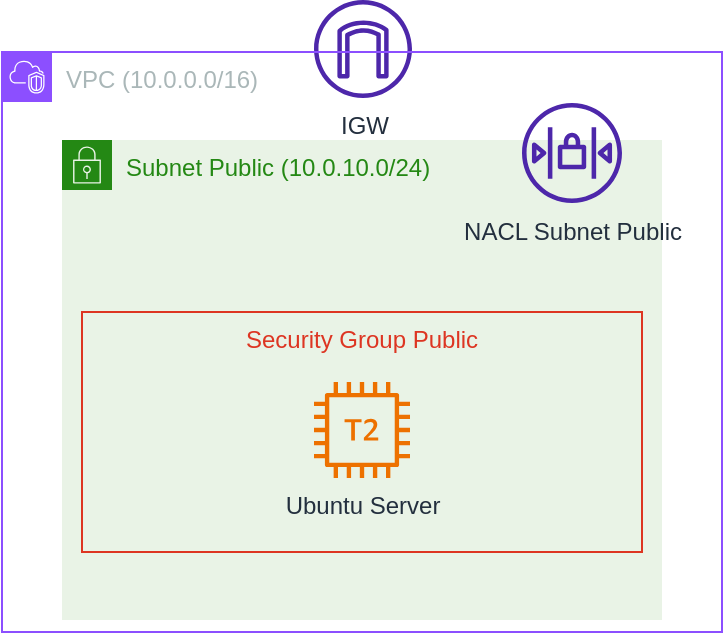 <mxfile version="24.7.7">
  <diagram id="c5abF-_XNL_onJw3WAh4" name="aws-test-env">
    <mxGraphModel dx="1019" dy="465" grid="1" gridSize="10" guides="1" tooltips="1" connect="1" arrows="1" fold="1" page="1" pageScale="1" pageWidth="850" pageHeight="1100" math="0" shadow="0">
      <root>
        <mxCell id="0" />
        <mxCell id="1" parent="0" />
        <mxCell id="o6Gz3im2fdCTrS6Oe6SJ-9" value="Subnet Public (10.0.10.0/24)" style="points=[[0,0],[0.25,0],[0.5,0],[0.75,0],[1,0],[1,0.25],[1,0.5],[1,0.75],[1,1],[0.75,1],[0.5,1],[0.25,1],[0,1],[0,0.75],[0,0.5],[0,0.25]];outlineConnect=0;gradientColor=none;html=1;whiteSpace=wrap;fontSize=12;fontStyle=0;container=0;pointerEvents=0;collapsible=0;recursiveResize=0;shape=mxgraph.aws4.group;grIcon=mxgraph.aws4.group_security_group;grStroke=0;strokeColor=#248814;fillColor=#E9F3E6;verticalAlign=top;align=left;spacingLeft=30;fontColor=#248814;dashed=0;" parent="1" vertex="1">
          <mxGeometry x="70" y="114" width="300" height="240" as="geometry" />
        </mxCell>
        <mxCell id="o6Gz3im2fdCTrS6Oe6SJ-11" value="Security Group Public" style="fillColor=none;strokeColor=#DD3522;verticalAlign=top;fontStyle=0;fontColor=#DD3522;" parent="1" vertex="1">
          <mxGeometry x="80" y="200" width="280" height="120" as="geometry" />
        </mxCell>
        <mxCell id="o6Gz3im2fdCTrS6Oe6SJ-19" value="IGW" style="sketch=0;outlineConnect=0;fontColor=#232F3E;gradientColor=none;fillColor=#4D27AA;strokeColor=none;dashed=0;verticalLabelPosition=bottom;verticalAlign=top;align=center;html=1;fontSize=12;fontStyle=0;aspect=fixed;pointerEvents=1;shape=mxgraph.aws4.internet_gateway;" parent="1" vertex="1">
          <mxGeometry x="196" y="44" width="49" height="49" as="geometry" />
        </mxCell>
        <mxCell id="o6Gz3im2fdCTrS6Oe6SJ-23" value="NACL Subnet Public" style="sketch=0;outlineConnect=0;fontColor=#232F3E;gradientColor=none;fillColor=#4D27AA;strokeColor=none;dashed=0;verticalLabelPosition=bottom;verticalAlign=top;align=center;html=1;fontSize=12;fontStyle=0;aspect=fixed;pointerEvents=1;shape=mxgraph.aws4.network_access_control_list;" parent="1" vertex="1">
          <mxGeometry x="300" y="95.5" width="50" height="50" as="geometry" />
        </mxCell>
        <mxCell id="qKJroP9AF9ZfG0M6uBY4-2" value="Ubuntu Server" style="sketch=0;outlineConnect=0;fontColor=#232F3E;gradientColor=none;fillColor=#ED7100;strokeColor=none;dashed=0;verticalLabelPosition=bottom;verticalAlign=top;align=center;html=1;fontSize=12;fontStyle=0;aspect=fixed;pointerEvents=1;shape=mxgraph.aws4.t2_instance;" parent="1" vertex="1">
          <mxGeometry x="196" y="235" width="48" height="48" as="geometry" />
        </mxCell>
        <mxCell id="qKJroP9AF9ZfG0M6uBY4-3" value="VPC (10.0.0.0/16)" style="points=[[0,0],[0.25,0],[0.5,0],[0.75,0],[1,0],[1,0.25],[1,0.5],[1,0.75],[1,1],[0.75,1],[0.5,1],[0.25,1],[0,1],[0,0.75],[0,0.5],[0,0.25]];outlineConnect=0;gradientColor=none;html=1;whiteSpace=wrap;fontSize=12;fontStyle=0;container=1;pointerEvents=0;collapsible=0;recursiveResize=0;shape=mxgraph.aws4.group;grIcon=mxgraph.aws4.group_vpc2;strokeColor=#8C4FFF;fillColor=none;verticalAlign=top;align=left;spacingLeft=30;fontColor=#AAB7B8;dashed=0;" parent="1" vertex="1">
          <mxGeometry x="40" y="70" width="360" height="290" as="geometry" />
        </mxCell>
        <mxCell id="wkkrHsYT_oP0oo2EGtYj-14" style="edgeStyle=orthogonalEdgeStyle;rounded=0;orthogonalLoop=1;jettySize=auto;html=1;exitX=0.5;exitY=1;exitDx=0;exitDy=0;" parent="1" source="o6Gz3im2fdCTrS6Oe6SJ-11" target="o6Gz3im2fdCTrS6Oe6SJ-11" edge="1">
          <mxGeometry relative="1" as="geometry" />
        </mxCell>
      </root>
    </mxGraphModel>
  </diagram>
</mxfile>
